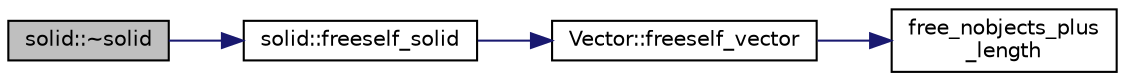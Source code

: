 digraph "solid::~solid"
{
  edge [fontname="Helvetica",fontsize="10",labelfontname="Helvetica",labelfontsize="10"];
  node [fontname="Helvetica",fontsize="10",shape=record];
  rankdir="LR";
  Node81 [label="solid::~solid",height=0.2,width=0.4,color="black", fillcolor="grey75", style="filled", fontcolor="black"];
  Node81 -> Node82 [color="midnightblue",fontsize="10",style="solid",fontname="Helvetica"];
  Node82 [label="solid::freeself_solid",height=0.2,width=0.4,color="black", fillcolor="white", style="filled",URL="$d8/def/classsolid.html#a84c2f0abd7b24b1cf2ccefa9c99567fe"];
  Node82 -> Node83 [color="midnightblue",fontsize="10",style="solid",fontname="Helvetica"];
  Node83 [label="Vector::freeself_vector",height=0.2,width=0.4,color="black", fillcolor="white", style="filled",URL="$d5/db2/class_vector.html#ad55c58937ca8fb342247a2c0fb572d20"];
  Node83 -> Node84 [color="midnightblue",fontsize="10",style="solid",fontname="Helvetica"];
  Node84 [label="free_nobjects_plus\l_length",height=0.2,width=0.4,color="black", fillcolor="white", style="filled",URL="$d9/d60/discreta_8h.html#a9fe9986097b58d1ade2867be95632efb"];
}
